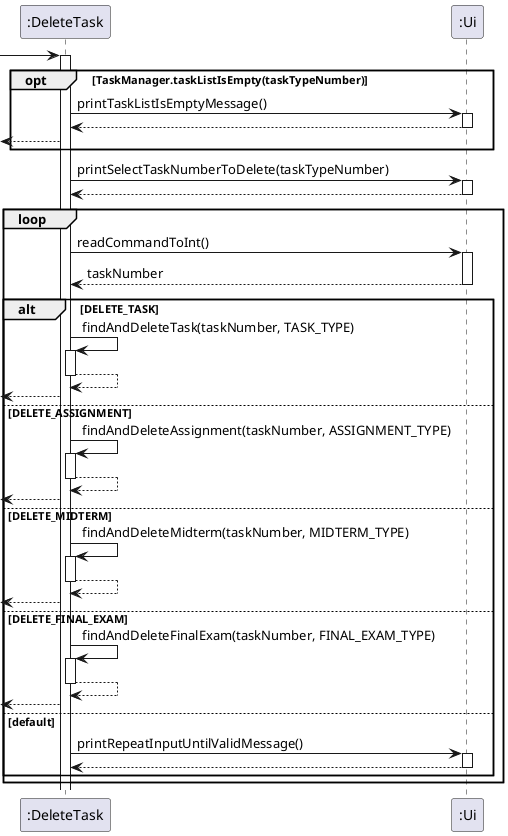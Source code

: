 @startuml

-> ":DeleteTask"
activate ":DeleteTask"

opt TaskManager.taskListIsEmpty(taskTypeNumber)
":DeleteTask" -> ":Ui"++ : printTaskListIsEmptyMessage()
return
<---- ":DeleteTask"
end

":DeleteTask" -> ":Ui"++ : printSelectTaskNumberToDelete(taskTypeNumber)
return

loop
":DeleteTask" -> ":Ui"++ : readCommandToInt()
return taskNumber

alt DELETE_TASK
":DeleteTask" -> ":DeleteTask"++ : findAndDeleteTask(taskNumber, TASK_TYPE)
return
<--- ":DeleteTask"
else DELETE_ASSIGNMENT
":DeleteTask" -> ":DeleteTask"++ : findAndDeleteAssignment(taskNumber, ASSIGNMENT_TYPE)
return
<--- ":DeleteTask"
else DELETE_MIDTERM
":DeleteTask" -> ":DeleteTask"++ : findAndDeleteMidterm(taskNumber, MIDTERM_TYPE)
return
<--- ":DeleteTask"
else DELETE_FINAL_EXAM
":DeleteTask" -> ":DeleteTask"++ : findAndDeleteFinalExam(taskNumber, FINAL_EXAM_TYPE)
return
<--- ":DeleteTask"
else default
":DeleteTask" -> ":Ui"++ : printRepeatInputUntilValidMessage()
return
end

end

@enduml